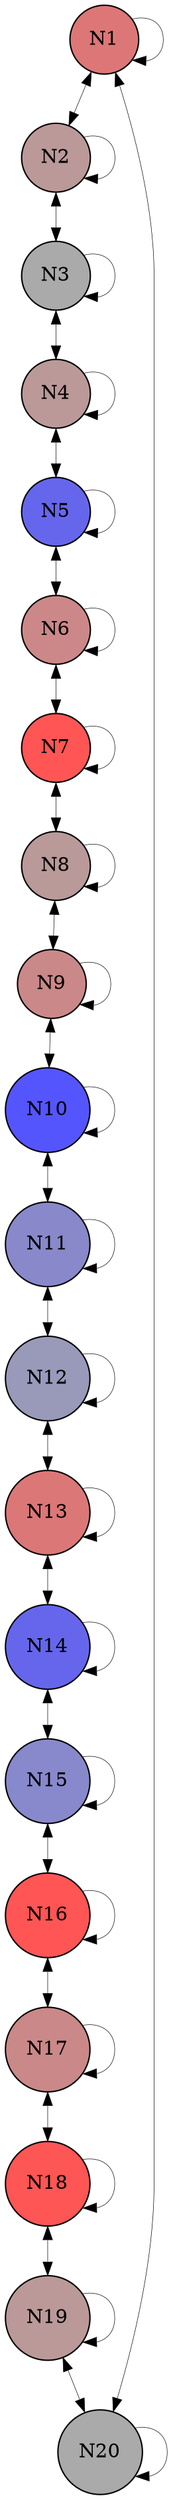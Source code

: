 strict digraph graphname { concentrate=true node [shape=circle, style=filled, fontsize=14] {node [style=filled,fillcolor="#DD7777"] N1 }{node [style=filled,fillcolor="#BB9999"] N2 }{node [style=filled,fillcolor="#AAAAAA"] N3 }{node [style=filled,fillcolor="#BB9999"] N4 }{node [style=filled,fillcolor="#6666ED"] N5 }{node [style=filled,fillcolor="#CC8888"] N6 }{node [style=filled,fillcolor="#FF5555"] N7 }{node [style=filled,fillcolor="#BA9999"] N8 }{node [style=filled,fillcolor="#CB8888"] N9 }{node [style=filled,fillcolor="#5555FE"] N10 }{node [style=filled,fillcolor="#8888CB"] N11 }{node [style=filled,fillcolor="#9999BA"] N12 }{node [style=filled,fillcolor="#DC7777"] N13 }{node [style=filled,fillcolor="#6666ED"] N14 }{node [style=filled,fillcolor="#8888CC"] N15 }{node [style=filled,fillcolor="#FF5555"] N16 }{node [style=filled,fillcolor="#CB8888"] N17 }{node [style=filled,fillcolor="#FE5555"] N18 }{node [style=filled,fillcolor="#BB9999"] N19 }{node [style=filled,fillcolor="#AAAAAA"] N20 } N1 -> N1 [penwidth=0.3333333333333333]; N1 -> N2 [dir=both penwidth=0.3333333333333333]; N1 -> N20 [dir=both penwidth=0.3333333333333333]; N2 -> N1 [dir=both penwidth=0.3333333333333333]; N2 -> N2 [penwidth=0.3333333333333333]; N2 -> N3 [dir=both penwidth=0.3333333333333333]; N3 -> N2 [dir=both penwidth=0.3333333333333333]; N3 -> N3 [penwidth=0.3333333333333333]; N3 -> N4 [dir=both penwidth=0.3333333333333333]; N4 -> N3 [dir=both penwidth=0.3333333333333333]; N4 -> N4 [penwidth=0.3333333333333333]; N4 -> N5 [dir=both penwidth=0.3333333333333333]; N5 -> N4 [dir=both penwidth=0.3333333333333333]; N5 -> N5 [penwidth=0.3333333333333333]; N5 -> N6 [dir=both penwidth=0.3333333333333333]; N6 -> N5 [dir=both penwidth=0.3333333333333333]; N6 -> N6 [penwidth=0.3333333333333333]; N6 -> N7 [dir=both penwidth=0.3333333333333333]; N7 -> N6 [dir=both penwidth=0.3333333333333333]; N7 -> N7 [penwidth=0.3333333333333333]; N7 -> N8 [dir=both penwidth=0.3333333333333333]; N8 -> N7 [dir=both penwidth=0.3333333333333333]; N8 -> N8 [penwidth=0.3333333333333333]; N8 -> N9 [dir=both penwidth=0.3333333333333333]; N9 -> N8 [dir=both penwidth=0.3333333333333333]; N9 -> N9 [penwidth=0.3333333333333333]; N9 -> N10 [dir=both penwidth=0.3333333333333333]; N10 -> N9 [dir=both penwidth=0.3333333333333333]; N10 -> N10 [penwidth=0.3333333333333333]; N10 -> N11 [dir=both penwidth=0.3333333333333333]; N11 -> N10 [dir=both penwidth=0.3333333333333333]; N11 -> N11 [penwidth=0.3333333333333333]; N11 -> N12 [dir=both penwidth=0.3333333333333333]; N12 -> N11 [dir=both penwidth=0.3333333333333333]; N12 -> N12 [penwidth=0.3333333333333333]; N12 -> N13 [dir=both penwidth=0.3333333333333333]; N13 -> N12 [dir=both penwidth=0.3333333333333333]; N13 -> N13 [penwidth=0.3333333333333333]; N13 -> N14 [dir=both penwidth=0.3333333333333333]; N14 -> N13 [dir=both penwidth=0.3333333333333333]; N14 -> N14 [penwidth=0.3333333333333333]; N14 -> N15 [dir=both penwidth=0.3333333333333333]; N15 -> N14 [dir=both penwidth=0.3333333333333333]; N15 -> N15 [penwidth=0.3333333333333333]; N15 -> N16 [dir=both penwidth=0.3333333333333333]; N16 -> N15 [dir=both penwidth=0.3333333333333333]; N16 -> N16 [penwidth=0.3333333333333333]; N16 -> N17 [dir=both penwidth=0.3333333333333333]; N17 -> N16 [dir=both penwidth=0.3333333333333333]; N17 -> N17 [penwidth=0.3333333333333333]; N17 -> N18 [dir=both penwidth=0.3333333333333333]; N18 -> N17 [dir=both penwidth=0.3333333333333333]; N18 -> N18 [penwidth=0.3333333333333333]; N18 -> N19 [dir=both penwidth=0.3333333333333333]; N19 -> N18 [dir=both penwidth=0.3333333333333333]; N19 -> N19 [penwidth=0.3333333333333333]; N19 -> N20 [dir=both penwidth=0.3333333333333333]; N20 -> N1 [dir=both penwidth=0.3333333333333333]; N20 -> N19 [dir=both penwidth=0.3333333333333333]; N20 -> N20 [penwidth=0.3333333333333333];}
